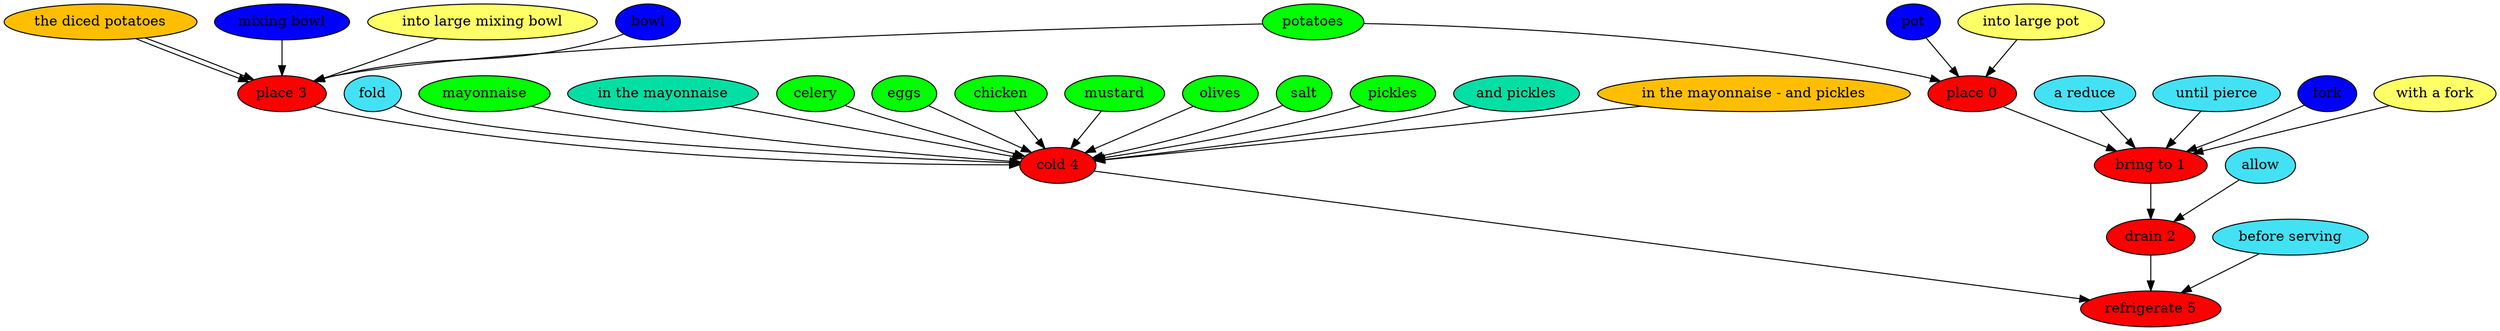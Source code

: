 digraph G {
"place 0" [style=filled, fillcolor=red];
potatoes [style=filled, fillcolor=green];
potatoes -> "place 0";
pot [style=filled, fillcolor="#0000ff"];
pot -> "place 0";
"into large pot" [style=filled, fillcolor="#ffff66"];
"into large pot" -> "place 0";
"bring to 1" [style=filled, fillcolor=red];
"a reduce" [style=filled, fillcolor="#42e2f4"];
"a reduce" -> "bring to 1";
"until pierce" [style=filled, fillcolor="#42e2f4"];
"until pierce" -> "bring to 1";
fork [style=filled, fillcolor="#0000ff"];
fork -> "bring to 1";
"with a fork" [style=filled, fillcolor="#ffff66"];
"with a fork" -> "bring to 1";
"drain 2" [style=filled, fillcolor=red];
allow [style=filled, fillcolor="#42e2f4"];
allow -> "drain 2";
"place 3" [style=filled, fillcolor=red];
potatoes [style=filled, fillcolor=green];
potatoes -> "place 3";
"the diced potatoes" [style=filled, fillcolor="#01DFA5"];
"the diced potatoes" -> "place 3";
"mixing bowl" [style=filled, fillcolor="#0000ff"];
"mixing bowl" -> "place 3";
"into large mixing bowl" [style=filled, fillcolor="#ffff66"];
"into large mixing bowl" -> "place 3";
bowl [style=filled, fillcolor="#0000ff"];
bowl -> "place 3";
"the diced potatoes" [style=filled, fillcolor="#FFBF00"];
"the diced potatoes" -> "place 3";
"cold 4" [style=filled, fillcolor=red];
fold [style=filled, fillcolor="#42e2f4"];
fold -> "cold 4";
mayonnaise [style=filled, fillcolor=green];
mayonnaise -> "cold 4";
"in the mayonnaise" [style=filled, fillcolor="#01DFA5"];
"in the mayonnaise" -> "cold 4";
celery [style=filled, fillcolor=green];
celery -> "cold 4";
eggs [style=filled, fillcolor=green];
eggs -> "cold 4";
chicken [style=filled, fillcolor=green];
chicken -> "cold 4";
mustard [style=filled, fillcolor=green];
mustard -> "cold 4";
olives [style=filled, fillcolor=green];
olives -> "cold 4";
salt [style=filled, fillcolor=green];
salt -> "cold 4";
pickles [style=filled, fillcolor=green];
pickles -> "cold 4";
"and pickles" [style=filled, fillcolor="#01DFA5"];
"and pickles" -> "cold 4";
"in the mayonnaise - and pickles" [style=filled, fillcolor="#FFBF00"];
"in the mayonnaise - and pickles" -> "cold 4";
"refrigerate 5" [style=filled, fillcolor=red];
"before serving" [style=filled, fillcolor="#42e2f4"];
"before serving" -> "refrigerate 5";
"place 0" -> "bring to 1";
"bring to 1" -> "drain 2";
"drain 2" -> "refrigerate 5";
"place 3" -> "cold 4";
"cold 4" -> "refrigerate 5";
}
